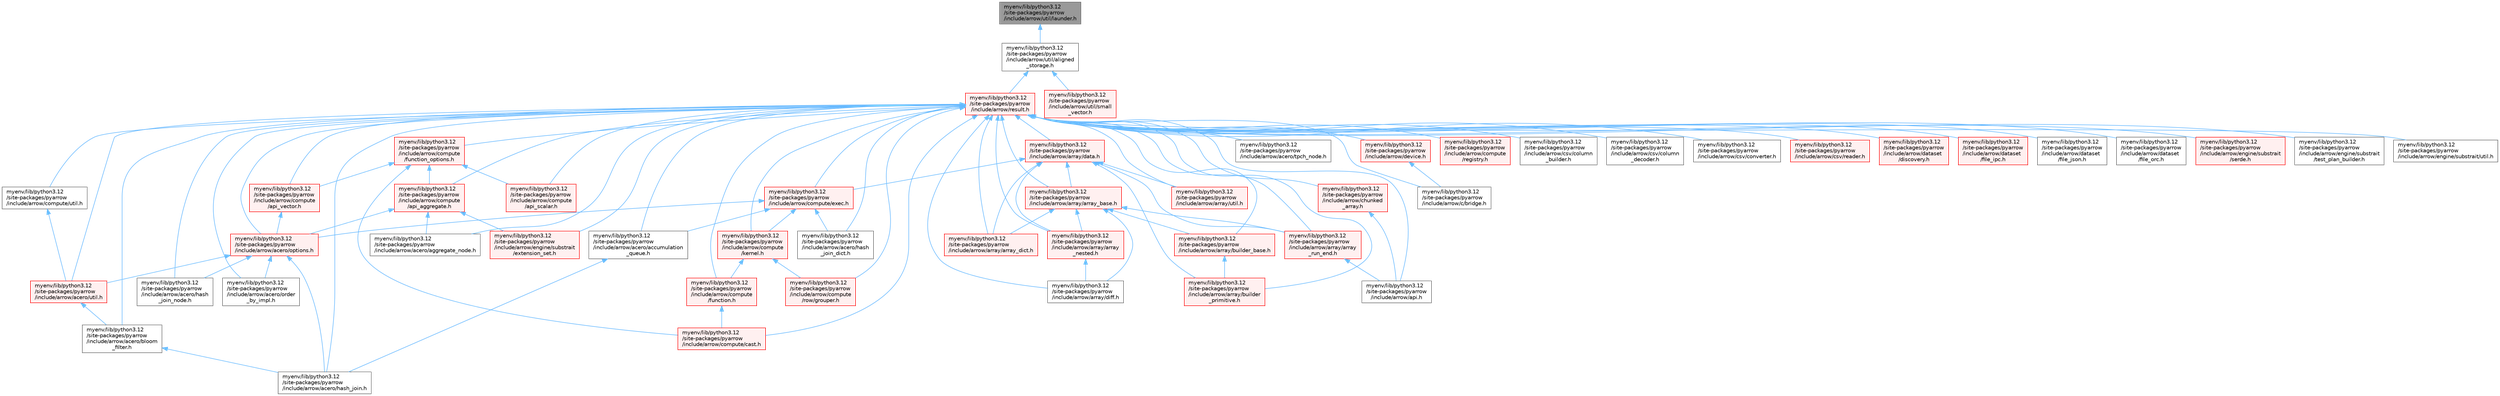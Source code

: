 digraph "myenv/lib/python3.12/site-packages/pyarrow/include/arrow/util/launder.h"
{
 // LATEX_PDF_SIZE
  bgcolor="transparent";
  edge [fontname=Helvetica,fontsize=10,labelfontname=Helvetica,labelfontsize=10];
  node [fontname=Helvetica,fontsize=10,shape=box,height=0.2,width=0.4];
  Node1 [id="Node000001",label="myenv/lib/python3.12\l/site-packages/pyarrow\l/include/arrow/util/launder.h",height=0.2,width=0.4,color="gray40", fillcolor="grey60", style="filled", fontcolor="black",tooltip=" "];
  Node1 -> Node2 [id="edge1_Node000001_Node000002",dir="back",color="steelblue1",style="solid",tooltip=" "];
  Node2 [id="Node000002",label="myenv/lib/python3.12\l/site-packages/pyarrow\l/include/arrow/util/aligned\l_storage.h",height=0.2,width=0.4,color="grey40", fillcolor="white", style="filled",URL="$aligned__storage_8h.html",tooltip=" "];
  Node2 -> Node3 [id="edge2_Node000002_Node000003",dir="back",color="steelblue1",style="solid",tooltip=" "];
  Node3 [id="Node000003",label="myenv/lib/python3.12\l/site-packages/pyarrow\l/include/arrow/result.h",height=0.2,width=0.4,color="red", fillcolor="#FFF0F0", style="filled",URL="$result_8h.html",tooltip=" "];
  Node3 -> Node4 [id="edge3_Node000003_Node000004",dir="back",color="steelblue1",style="solid",tooltip=" "];
  Node4 [id="Node000004",label="myenv/lib/python3.12\l/site-packages/pyarrow\l/include/arrow/acero/accumulation\l_queue.h",height=0.2,width=0.4,color="grey40", fillcolor="white", style="filled",URL="$accumulation__queue_8h.html",tooltip=" "];
  Node4 -> Node5 [id="edge4_Node000004_Node000005",dir="back",color="steelblue1",style="solid",tooltip=" "];
  Node5 [id="Node000005",label="myenv/lib/python3.12\l/site-packages/pyarrow\l/include/arrow/acero/hash_join.h",height=0.2,width=0.4,color="grey40", fillcolor="white", style="filled",URL="$hash__join_8h.html",tooltip=" "];
  Node3 -> Node6 [id="edge5_Node000003_Node000006",dir="back",color="steelblue1",style="solid",tooltip=" "];
  Node6 [id="Node000006",label="myenv/lib/python3.12\l/site-packages/pyarrow\l/include/arrow/acero/aggregate_node.h",height=0.2,width=0.4,color="grey40", fillcolor="white", style="filled",URL="$aggregate__node_8h.html",tooltip=" "];
  Node3 -> Node7 [id="edge6_Node000003_Node000007",dir="back",color="steelblue1",style="solid",tooltip=" "];
  Node7 [id="Node000007",label="myenv/lib/python3.12\l/site-packages/pyarrow\l/include/arrow/acero/bloom\l_filter.h",height=0.2,width=0.4,color="grey40", fillcolor="white", style="filled",URL="$arrow_2acero_2bloom__filter_8h.html",tooltip=" "];
  Node7 -> Node5 [id="edge7_Node000007_Node000005",dir="back",color="steelblue1",style="solid",tooltip=" "];
  Node3 -> Node5 [id="edge8_Node000003_Node000005",dir="back",color="steelblue1",style="solid",tooltip=" "];
  Node3 -> Node8 [id="edge9_Node000003_Node000008",dir="back",color="steelblue1",style="solid",tooltip=" "];
  Node8 [id="Node000008",label="myenv/lib/python3.12\l/site-packages/pyarrow\l/include/arrow/acero/hash\l_join_dict.h",height=0.2,width=0.4,color="grey40", fillcolor="white", style="filled",URL="$hash__join__dict_8h.html",tooltip=" "];
  Node3 -> Node9 [id="edge10_Node000003_Node000009",dir="back",color="steelblue1",style="solid",tooltip=" "];
  Node9 [id="Node000009",label="myenv/lib/python3.12\l/site-packages/pyarrow\l/include/arrow/acero/hash\l_join_node.h",height=0.2,width=0.4,color="grey40", fillcolor="white", style="filled",URL="$hash__join__node_8h.html",tooltip=" "];
  Node3 -> Node10 [id="edge11_Node000003_Node000010",dir="back",color="steelblue1",style="solid",tooltip=" "];
  Node10 [id="Node000010",label="myenv/lib/python3.12\l/site-packages/pyarrow\l/include/arrow/acero/options.h",height=0.2,width=0.4,color="red", fillcolor="#FFF0F0", style="filled",URL="$acero_2options_8h.html",tooltip=" "];
  Node10 -> Node5 [id="edge12_Node000010_Node000005",dir="back",color="steelblue1",style="solid",tooltip=" "];
  Node10 -> Node9 [id="edge13_Node000010_Node000009",dir="back",color="steelblue1",style="solid",tooltip=" "];
  Node10 -> Node14 [id="edge14_Node000010_Node000014",dir="back",color="steelblue1",style="solid",tooltip=" "];
  Node14 [id="Node000014",label="myenv/lib/python3.12\l/site-packages/pyarrow\l/include/arrow/acero/order\l_by_impl.h",height=0.2,width=0.4,color="grey40", fillcolor="white", style="filled",URL="$order__by__impl_8h.html",tooltip=" "];
  Node10 -> Node16 [id="edge15_Node000010_Node000016",dir="back",color="steelblue1",style="solid",tooltip=" "];
  Node16 [id="Node000016",label="myenv/lib/python3.12\l/site-packages/pyarrow\l/include/arrow/acero/util.h",height=0.2,width=0.4,color="red", fillcolor="#FFF0F0", style="filled",URL="$acero_2util_8h.html",tooltip=" "];
  Node16 -> Node7 [id="edge16_Node000016_Node000007",dir="back",color="steelblue1",style="solid",tooltip=" "];
  Node3 -> Node14 [id="edge17_Node000003_Node000014",dir="back",color="steelblue1",style="solid",tooltip=" "];
  Node3 -> Node35 [id="edge18_Node000003_Node000035",dir="back",color="steelblue1",style="solid",tooltip=" "];
  Node35 [id="Node000035",label="myenv/lib/python3.12\l/site-packages/pyarrow\l/include/arrow/acero/tpch_node.h",height=0.2,width=0.4,color="grey40", fillcolor="white", style="filled",URL="$tpch__node_8h.html",tooltip=" "];
  Node3 -> Node16 [id="edge19_Node000003_Node000016",dir="back",color="steelblue1",style="solid",tooltip=" "];
  Node3 -> Node36 [id="edge20_Node000003_Node000036",dir="back",color="steelblue1",style="solid",tooltip=" "];
  Node36 [id="Node000036",label="myenv/lib/python3.12\l/site-packages/pyarrow\l/include/arrow/api.h",height=0.2,width=0.4,color="grey40", fillcolor="white", style="filled",URL="$include_2arrow_2api_8h.html",tooltip=" "];
  Node3 -> Node37 [id="edge21_Node000003_Node000037",dir="back",color="steelblue1",style="solid",tooltip=" "];
  Node37 [id="Node000037",label="myenv/lib/python3.12\l/site-packages/pyarrow\l/include/arrow/array/array_base.h",height=0.2,width=0.4,color="red", fillcolor="#FFF0F0", style="filled",URL="$array__base_8h.html",tooltip=" "];
  Node37 -> Node72 [id="edge22_Node000037_Node000072",dir="back",color="steelblue1",style="solid",tooltip=" "];
  Node72 [id="Node000072",label="myenv/lib/python3.12\l/site-packages/pyarrow\l/include/arrow/array/array_dict.h",height=0.2,width=0.4,color="red", fillcolor="#FFF0F0", style="filled",URL="$array__dict_8h.html",tooltip=" "];
  Node37 -> Node73 [id="edge23_Node000037_Node000073",dir="back",color="steelblue1",style="solid",tooltip=" "];
  Node73 [id="Node000073",label="myenv/lib/python3.12\l/site-packages/pyarrow\l/include/arrow/array/array\l_nested.h",height=0.2,width=0.4,color="red", fillcolor="#FFF0F0", style="filled",URL="$array__nested_8h.html",tooltip=" "];
  Node73 -> Node76 [id="edge24_Node000073_Node000076",dir="back",color="steelblue1",style="solid",tooltip=" "];
  Node76 [id="Node000076",label="myenv/lib/python3.12\l/site-packages/pyarrow\l/include/arrow/array/diff.h",height=0.2,width=0.4,color="grey40", fillcolor="white", style="filled",URL="$diff_8h.html",tooltip=" "];
  Node37 -> Node87 [id="edge25_Node000037_Node000087",dir="back",color="steelblue1",style="solid",tooltip=" "];
  Node87 [id="Node000087",label="myenv/lib/python3.12\l/site-packages/pyarrow\l/include/arrow/array/array\l_run_end.h",height=0.2,width=0.4,color="red", fillcolor="#FFF0F0", style="filled",URL="$array__run__end_8h.html",tooltip=" "];
  Node87 -> Node36 [id="edge26_Node000087_Node000036",dir="back",color="steelblue1",style="solid",tooltip=" "];
  Node37 -> Node79 [id="edge27_Node000037_Node000079",dir="back",color="steelblue1",style="solid",tooltip=" "];
  Node79 [id="Node000079",label="myenv/lib/python3.12\l/site-packages/pyarrow\l/include/arrow/array/builder_base.h",height=0.2,width=0.4,color="red", fillcolor="#FFF0F0", style="filled",URL="$builder__base_8h.html",tooltip=" "];
  Node79 -> Node81 [id="edge28_Node000079_Node000081",dir="back",color="steelblue1",style="solid",tooltip=" "];
  Node81 [id="Node000081",label="myenv/lib/python3.12\l/site-packages/pyarrow\l/include/arrow/array/builder\l_primitive.h",height=0.2,width=0.4,color="red", fillcolor="#FFF0F0", style="filled",URL="$builder__primitive_8h.html",tooltip=" "];
  Node37 -> Node76 [id="edge29_Node000037_Node000076",dir="back",color="steelblue1",style="solid",tooltip=" "];
  Node3 -> Node72 [id="edge30_Node000003_Node000072",dir="back",color="steelblue1",style="solid",tooltip=" "];
  Node3 -> Node73 [id="edge31_Node000003_Node000073",dir="back",color="steelblue1",style="solid",tooltip=" "];
  Node3 -> Node87 [id="edge32_Node000003_Node000087",dir="back",color="steelblue1",style="solid",tooltip=" "];
  Node3 -> Node79 [id="edge33_Node000003_Node000079",dir="back",color="steelblue1",style="solid",tooltip=" "];
  Node3 -> Node81 [id="edge34_Node000003_Node000081",dir="back",color="steelblue1",style="solid",tooltip=" "];
  Node3 -> Node128 [id="edge35_Node000003_Node000128",dir="back",color="steelblue1",style="solid",tooltip=" "];
  Node128 [id="Node000128",label="myenv/lib/python3.12\l/site-packages/pyarrow\l/include/arrow/array/data.h",height=0.2,width=0.4,color="red", fillcolor="#FFF0F0", style="filled",URL="$data_8h.html",tooltip=" "];
  Node128 -> Node37 [id="edge36_Node000128_Node000037",dir="back",color="steelblue1",style="solid",tooltip=" "];
  Node128 -> Node72 [id="edge37_Node000128_Node000072",dir="back",color="steelblue1",style="solid",tooltip=" "];
  Node128 -> Node73 [id="edge38_Node000128_Node000073",dir="back",color="steelblue1",style="solid",tooltip=" "];
  Node128 -> Node87 [id="edge39_Node000128_Node000087",dir="back",color="steelblue1",style="solid",tooltip=" "];
  Node128 -> Node81 [id="edge40_Node000128_Node000081",dir="back",color="steelblue1",style="solid",tooltip=" "];
  Node128 -> Node129 [id="edge41_Node000128_Node000129",dir="back",color="steelblue1",style="solid",tooltip=" "];
  Node129 [id="Node000129",label="myenv/lib/python3.12\l/site-packages/pyarrow\l/include/arrow/array/util.h",height=0.2,width=0.4,color="red", fillcolor="#FFF0F0", style="filled",URL="$array_2util_8h.html",tooltip=" "];
  Node128 -> Node105 [id="edge42_Node000128_Node000105",dir="back",color="steelblue1",style="solid",tooltip=" "];
  Node105 [id="Node000105",label="myenv/lib/python3.12\l/site-packages/pyarrow\l/include/arrow/compute/exec.h",height=0.2,width=0.4,color="red", fillcolor="#FFF0F0", style="filled",URL="$exec_8h.html",tooltip=" "];
  Node105 -> Node4 [id="edge43_Node000105_Node000004",dir="back",color="steelblue1",style="solid",tooltip=" "];
  Node105 -> Node8 [id="edge44_Node000105_Node000008",dir="back",color="steelblue1",style="solid",tooltip=" "];
  Node105 -> Node10 [id="edge45_Node000105_Node000010",dir="back",color="steelblue1",style="solid",tooltip=" "];
  Node105 -> Node109 [id="edge46_Node000105_Node000109",dir="back",color="steelblue1",style="solid",tooltip=" "];
  Node109 [id="Node000109",label="myenv/lib/python3.12\l/site-packages/pyarrow\l/include/arrow/compute\l/kernel.h",height=0.2,width=0.4,color="red", fillcolor="#FFF0F0", style="filled",URL="$kernel_8h.html",tooltip=" "];
  Node109 -> Node110 [id="edge47_Node000109_Node000110",dir="back",color="steelblue1",style="solid",tooltip=" "];
  Node110 [id="Node000110",label="myenv/lib/python3.12\l/site-packages/pyarrow\l/include/arrow/compute\l/function.h",height=0.2,width=0.4,color="red", fillcolor="#FFF0F0", style="filled",URL="$function_8h.html",tooltip=" "];
  Node110 -> Node111 [id="edge48_Node000110_Node000111",dir="back",color="steelblue1",style="solid",tooltip=" "];
  Node111 [id="Node000111",label="myenv/lib/python3.12\l/site-packages/pyarrow\l/include/arrow/compute/cast.h",height=0.2,width=0.4,color="red", fillcolor="#FFF0F0", style="filled",URL="$cast_8h.html",tooltip=" "];
  Node109 -> Node115 [id="edge49_Node000109_Node000115",dir="back",color="steelblue1",style="solid",tooltip=" "];
  Node115 [id="Node000115",label="myenv/lib/python3.12\l/site-packages/pyarrow\l/include/arrow/compute\l/row/grouper.h",height=0.2,width=0.4,color="red", fillcolor="#FFF0F0", style="filled",URL="$grouper_8h.html",tooltip=" "];
  Node3 -> Node76 [id="edge50_Node000003_Node000076",dir="back",color="steelblue1",style="solid",tooltip=" "];
  Node3 -> Node129 [id="edge51_Node000003_Node000129",dir="back",color="steelblue1",style="solid",tooltip=" "];
  Node3 -> Node134 [id="edge52_Node000003_Node000134",dir="back",color="steelblue1",style="solid",tooltip=" "];
  Node134 [id="Node000134",label="myenv/lib/python3.12\l/site-packages/pyarrow\l/include/arrow/c/bridge.h",height=0.2,width=0.4,color="grey40", fillcolor="white", style="filled",URL="$bridge_8h.html",tooltip=" "];
  Node3 -> Node135 [id="edge53_Node000003_Node000135",dir="back",color="steelblue1",style="solid",tooltip=" "];
  Node135 [id="Node000135",label="myenv/lib/python3.12\l/site-packages/pyarrow\l/include/arrow/chunked\l_array.h",height=0.2,width=0.4,color="red", fillcolor="#FFF0F0", style="filled",URL="$chunked__array_8h.html",tooltip=" "];
  Node135 -> Node36 [id="edge54_Node000135_Node000036",dir="back",color="steelblue1",style="solid",tooltip=" "];
  Node3 -> Node101 [id="edge55_Node000003_Node000101",dir="back",color="steelblue1",style="solid",tooltip=" "];
  Node101 [id="Node000101",label="myenv/lib/python3.12\l/site-packages/pyarrow\l/include/arrow/compute\l/api_aggregate.h",height=0.2,width=0.4,color="red", fillcolor="#FFF0F0", style="filled",URL="$api__aggregate_8h.html",tooltip=" "];
  Node101 -> Node6 [id="edge56_Node000101_Node000006",dir="back",color="steelblue1",style="solid",tooltip=" "];
  Node101 -> Node10 [id="edge57_Node000101_Node000010",dir="back",color="steelblue1",style="solid",tooltip=" "];
  Node101 -> Node102 [id="edge58_Node000101_Node000102",dir="back",color="steelblue1",style="solid",tooltip=" "];
  Node102 [id="Node000102",label="myenv/lib/python3.12\l/site-packages/pyarrow\l/include/arrow/engine/substrait\l/extension_set.h",height=0.2,width=0.4,color="red", fillcolor="#FFF0F0", style="filled",URL="$extension__set_8h.html",tooltip=" "];
  Node3 -> Node104 [id="edge59_Node000003_Node000104",dir="back",color="steelblue1",style="solid",tooltip=" "];
  Node104 [id="Node000104",label="myenv/lib/python3.12\l/site-packages/pyarrow\l/include/arrow/compute\l/api_scalar.h",height=0.2,width=0.4,color="red", fillcolor="#FFF0F0", style="filled",URL="$api__scalar_8h.html",tooltip=" "];
  Node3 -> Node140 [id="edge60_Node000003_Node000140",dir="back",color="steelblue1",style="solid",tooltip=" "];
  Node140 [id="Node000140",label="myenv/lib/python3.12\l/site-packages/pyarrow\l/include/arrow/compute\l/api_vector.h",height=0.2,width=0.4,color="red", fillcolor="#FFF0F0", style="filled",URL="$api__vector_8h.html",tooltip=" "];
  Node140 -> Node10 [id="edge61_Node000140_Node000010",dir="back",color="steelblue1",style="solid",tooltip=" "];
  Node3 -> Node111 [id="edge62_Node000003_Node000111",dir="back",color="steelblue1",style="solid",tooltip=" "];
  Node3 -> Node105 [id="edge63_Node000003_Node000105",dir="back",color="steelblue1",style="solid",tooltip=" "];
  Node3 -> Node110 [id="edge64_Node000003_Node000110",dir="back",color="steelblue1",style="solid",tooltip=" "];
  Node3 -> Node141 [id="edge65_Node000003_Node000141",dir="back",color="steelblue1",style="solid",tooltip=" "];
  Node141 [id="Node000141",label="myenv/lib/python3.12\l/site-packages/pyarrow\l/include/arrow/compute\l/function_options.h",height=0.2,width=0.4,color="red", fillcolor="#FFF0F0", style="filled",URL="$function__options_8h.html",tooltip=" "];
  Node141 -> Node101 [id="edge66_Node000141_Node000101",dir="back",color="steelblue1",style="solid",tooltip=" "];
  Node141 -> Node104 [id="edge67_Node000141_Node000104",dir="back",color="steelblue1",style="solid",tooltip=" "];
  Node141 -> Node140 [id="edge68_Node000141_Node000140",dir="back",color="steelblue1",style="solid",tooltip=" "];
  Node141 -> Node111 [id="edge69_Node000141_Node000111",dir="back",color="steelblue1",style="solid",tooltip=" "];
  Node3 -> Node109 [id="edge70_Node000003_Node000109",dir="back",color="steelblue1",style="solid",tooltip=" "];
  Node3 -> Node142 [id="edge71_Node000003_Node000142",dir="back",color="steelblue1",style="solid",tooltip=" "];
  Node142 [id="Node000142",label="myenv/lib/python3.12\l/site-packages/pyarrow\l/include/arrow/compute\l/registry.h",height=0.2,width=0.4,color="red", fillcolor="#FFF0F0", style="filled",URL="$registry_8h.html",tooltip=" "];
  Node3 -> Node115 [id="edge72_Node000003_Node000115",dir="back",color="steelblue1",style="solid",tooltip=" "];
  Node3 -> Node117 [id="edge73_Node000003_Node000117",dir="back",color="steelblue1",style="solid",tooltip=" "];
  Node117 [id="Node000117",label="myenv/lib/python3.12\l/site-packages/pyarrow\l/include/arrow/compute/util.h",height=0.2,width=0.4,color="grey40", fillcolor="white", style="filled",URL="$compute_2util_8h.html",tooltip=" "];
  Node117 -> Node16 [id="edge74_Node000117_Node000016",dir="back",color="steelblue1",style="solid",tooltip=" "];
  Node3 -> Node143 [id="edge75_Node000003_Node000143",dir="back",color="steelblue1",style="solid",tooltip=" "];
  Node143 [id="Node000143",label="myenv/lib/python3.12\l/site-packages/pyarrow\l/include/arrow/csv/column\l_builder.h",height=0.2,width=0.4,color="grey40", fillcolor="white", style="filled",URL="$column__builder_8h.html",tooltip=" "];
  Node3 -> Node144 [id="edge76_Node000003_Node000144",dir="back",color="steelblue1",style="solid",tooltip=" "];
  Node144 [id="Node000144",label="myenv/lib/python3.12\l/site-packages/pyarrow\l/include/arrow/csv/column\l_decoder.h",height=0.2,width=0.4,color="grey40", fillcolor="white", style="filled",URL="$column__decoder_8h.html",tooltip=" "];
  Node3 -> Node145 [id="edge77_Node000003_Node000145",dir="back",color="steelblue1",style="solid",tooltip=" "];
  Node145 [id="Node000145",label="myenv/lib/python3.12\l/site-packages/pyarrow\l/include/arrow/csv/converter.h",height=0.2,width=0.4,color="grey40", fillcolor="white", style="filled",URL="$csv_2converter_8h.html",tooltip=" "];
  Node3 -> Node146 [id="edge78_Node000003_Node000146",dir="back",color="steelblue1",style="solid",tooltip=" "];
  Node146 [id="Node000146",label="myenv/lib/python3.12\l/site-packages/pyarrow\l/include/arrow/csv/reader.h",height=0.2,width=0.4,color="red", fillcolor="#FFF0F0", style="filled",URL="$arrow_2csv_2reader_8h.html",tooltip=" "];
  Node3 -> Node120 [id="edge79_Node000003_Node000120",dir="back",color="steelblue1",style="solid",tooltip=" "];
  Node120 [id="Node000120",label="myenv/lib/python3.12\l/site-packages/pyarrow\l/include/arrow/dataset\l/discovery.h",height=0.2,width=0.4,color="red", fillcolor="#FFF0F0", style="filled",URL="$discovery_8h.html",tooltip=" "];
  Node3 -> Node25 [id="edge80_Node000003_Node000025",dir="back",color="steelblue1",style="solid",tooltip=" "];
  Node25 [id="Node000025",label="myenv/lib/python3.12\l/site-packages/pyarrow\l/include/arrow/dataset\l/file_ipc.h",height=0.2,width=0.4,color="red", fillcolor="#FFF0F0", style="filled",URL="$file__ipc_8h.html",tooltip=" "];
  Node3 -> Node26 [id="edge81_Node000003_Node000026",dir="back",color="steelblue1",style="solid",tooltip=" "];
  Node26 [id="Node000026",label="myenv/lib/python3.12\l/site-packages/pyarrow\l/include/arrow/dataset\l/file_json.h",height=0.2,width=0.4,color="grey40", fillcolor="white", style="filled",URL="$file__json_8h.html",tooltip=" "];
  Node3 -> Node27 [id="edge82_Node000003_Node000027",dir="back",color="steelblue1",style="solid",tooltip=" "];
  Node27 [id="Node000027",label="myenv/lib/python3.12\l/site-packages/pyarrow\l/include/arrow/dataset\l/file_orc.h",height=0.2,width=0.4,color="grey40", fillcolor="white", style="filled",URL="$file__orc_8h.html",tooltip=" "];
  Node3 -> Node147 [id="edge83_Node000003_Node000147",dir="back",color="steelblue1",style="solid",tooltip=" "];
  Node147 [id="Node000147",label="myenv/lib/python3.12\l/site-packages/pyarrow\l/include/arrow/device.h",height=0.2,width=0.4,color="red", fillcolor="#FFF0F0", style="filled",URL="$device_8h.html",tooltip=" "];
  Node147 -> Node134 [id="edge84_Node000147_Node000134",dir="back",color="steelblue1",style="solid",tooltip=" "];
  Node3 -> Node102 [id="edge85_Node000003_Node000102",dir="back",color="steelblue1",style="solid",tooltip=" "];
  Node3 -> Node33 [id="edge86_Node000003_Node000033",dir="back",color="steelblue1",style="solid",tooltip=" "];
  Node33 [id="Node000033",label="myenv/lib/python3.12\l/site-packages/pyarrow\l/include/arrow/engine/substrait\l/serde.h",height=0.2,width=0.4,color="red", fillcolor="#FFF0F0", style="filled",URL="$serde_8h.html",tooltip=" "];
  Node3 -> Node257 [id="edge87_Node000003_Node000257",dir="back",color="steelblue1",style="solid",tooltip=" "];
  Node257 [id="Node000257",label="myenv/lib/python3.12\l/site-packages/pyarrow\l/include/arrow/engine/substrait\l/test_plan_builder.h",height=0.2,width=0.4,color="grey40", fillcolor="white", style="filled",URL="$test__plan__builder_8h.html",tooltip=" "];
  Node3 -> Node34 [id="edge88_Node000003_Node000034",dir="back",color="steelblue1",style="solid",tooltip=" "];
  Node34 [id="Node000034",label="myenv/lib/python3.12\l/site-packages/pyarrow\l/include/arrow/engine/substrait/util.h",height=0.2,width=0.4,color="grey40", fillcolor="white", style="filled",URL="$engine_2substrait_2util_8h.html",tooltip=" "];
  Node2 -> Node331 [id="edge89_Node000002_Node000331",dir="back",color="steelblue1",style="solid",tooltip=" "];
  Node331 [id="Node000331",label="myenv/lib/python3.12\l/site-packages/pyarrow\l/include/arrow/util/small\l_vector.h",height=0.2,width=0.4,color="red", fillcolor="#FFF0F0", style="filled",URL="$small__vector_8h.html",tooltip=" "];
}
